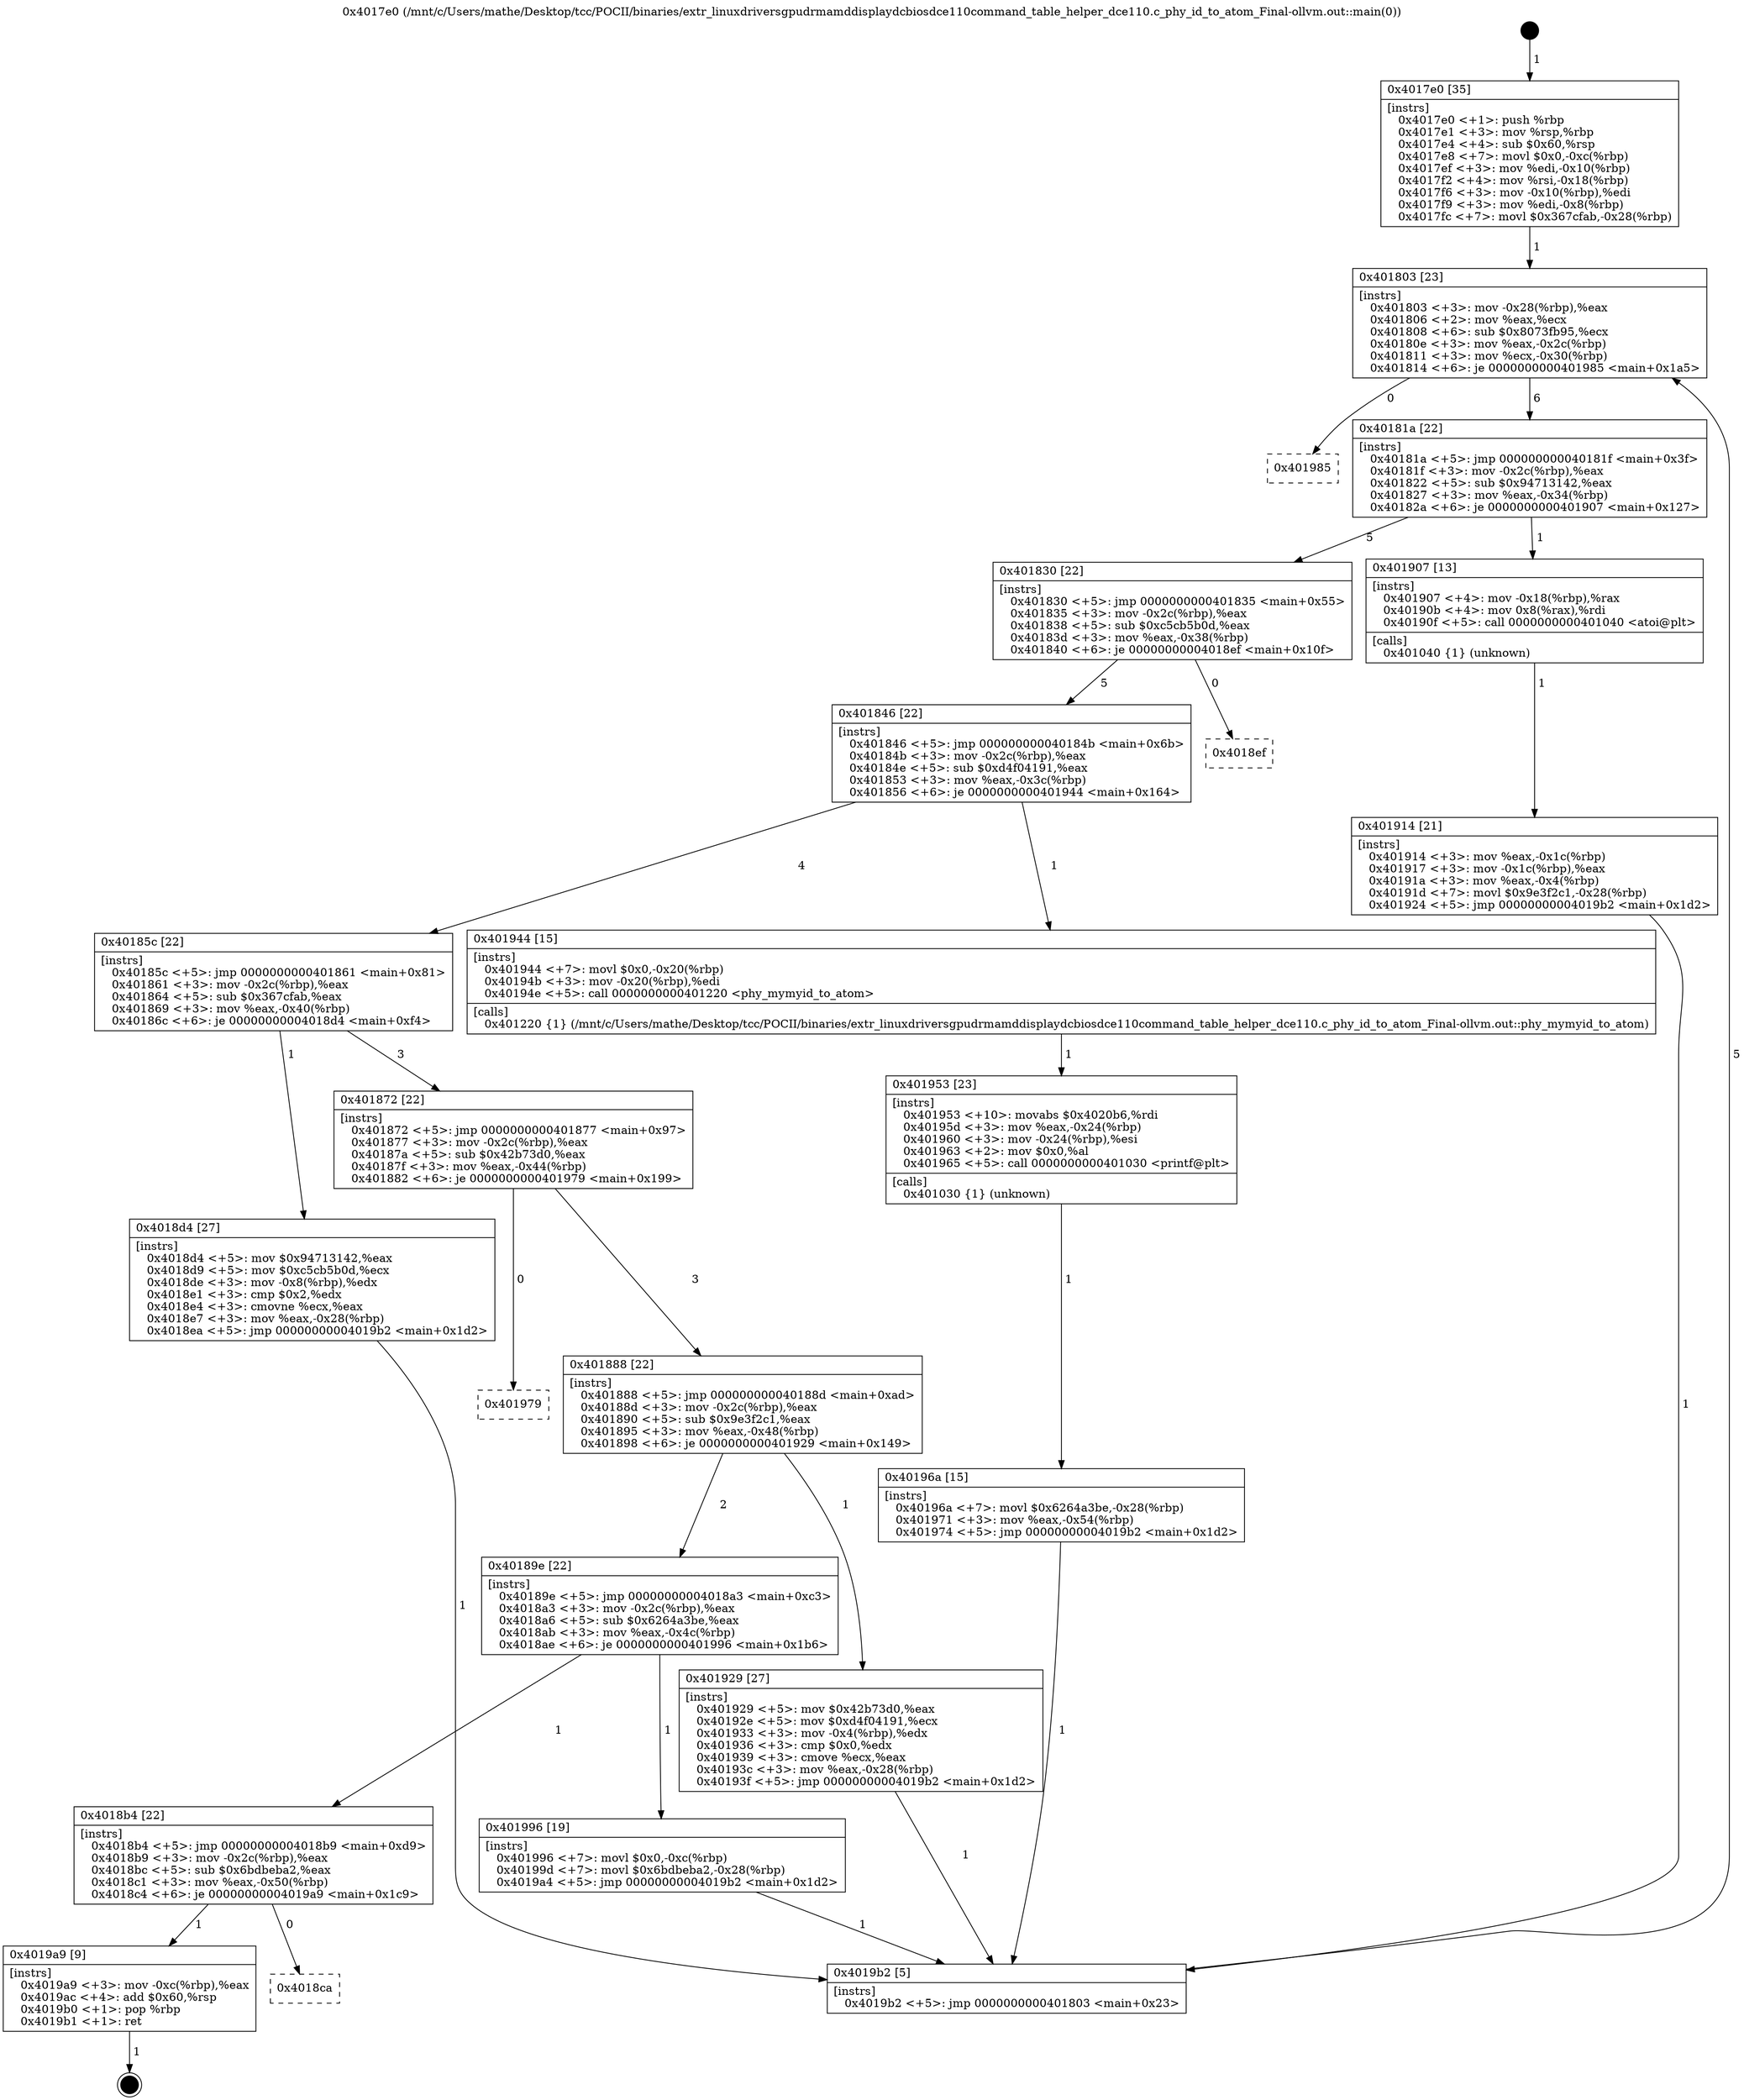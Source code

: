 digraph "0x4017e0" {
  label = "0x4017e0 (/mnt/c/Users/mathe/Desktop/tcc/POCII/binaries/extr_linuxdriversgpudrmamddisplaydcbiosdce110command_table_helper_dce110.c_phy_id_to_atom_Final-ollvm.out::main(0))"
  labelloc = "t"
  node[shape=record]

  Entry [label="",width=0.3,height=0.3,shape=circle,fillcolor=black,style=filled]
  "0x401803" [label="{
     0x401803 [23]\l
     | [instrs]\l
     &nbsp;&nbsp;0x401803 \<+3\>: mov -0x28(%rbp),%eax\l
     &nbsp;&nbsp;0x401806 \<+2\>: mov %eax,%ecx\l
     &nbsp;&nbsp;0x401808 \<+6\>: sub $0x8073fb95,%ecx\l
     &nbsp;&nbsp;0x40180e \<+3\>: mov %eax,-0x2c(%rbp)\l
     &nbsp;&nbsp;0x401811 \<+3\>: mov %ecx,-0x30(%rbp)\l
     &nbsp;&nbsp;0x401814 \<+6\>: je 0000000000401985 \<main+0x1a5\>\l
  }"]
  "0x401985" [label="{
     0x401985\l
  }", style=dashed]
  "0x40181a" [label="{
     0x40181a [22]\l
     | [instrs]\l
     &nbsp;&nbsp;0x40181a \<+5\>: jmp 000000000040181f \<main+0x3f\>\l
     &nbsp;&nbsp;0x40181f \<+3\>: mov -0x2c(%rbp),%eax\l
     &nbsp;&nbsp;0x401822 \<+5\>: sub $0x94713142,%eax\l
     &nbsp;&nbsp;0x401827 \<+3\>: mov %eax,-0x34(%rbp)\l
     &nbsp;&nbsp;0x40182a \<+6\>: je 0000000000401907 \<main+0x127\>\l
  }"]
  Exit [label="",width=0.3,height=0.3,shape=circle,fillcolor=black,style=filled,peripheries=2]
  "0x401907" [label="{
     0x401907 [13]\l
     | [instrs]\l
     &nbsp;&nbsp;0x401907 \<+4\>: mov -0x18(%rbp),%rax\l
     &nbsp;&nbsp;0x40190b \<+4\>: mov 0x8(%rax),%rdi\l
     &nbsp;&nbsp;0x40190f \<+5\>: call 0000000000401040 \<atoi@plt\>\l
     | [calls]\l
     &nbsp;&nbsp;0x401040 \{1\} (unknown)\l
  }"]
  "0x401830" [label="{
     0x401830 [22]\l
     | [instrs]\l
     &nbsp;&nbsp;0x401830 \<+5\>: jmp 0000000000401835 \<main+0x55\>\l
     &nbsp;&nbsp;0x401835 \<+3\>: mov -0x2c(%rbp),%eax\l
     &nbsp;&nbsp;0x401838 \<+5\>: sub $0xc5cb5b0d,%eax\l
     &nbsp;&nbsp;0x40183d \<+3\>: mov %eax,-0x38(%rbp)\l
     &nbsp;&nbsp;0x401840 \<+6\>: je 00000000004018ef \<main+0x10f\>\l
  }"]
  "0x4018ca" [label="{
     0x4018ca\l
  }", style=dashed]
  "0x4018ef" [label="{
     0x4018ef\l
  }", style=dashed]
  "0x401846" [label="{
     0x401846 [22]\l
     | [instrs]\l
     &nbsp;&nbsp;0x401846 \<+5\>: jmp 000000000040184b \<main+0x6b\>\l
     &nbsp;&nbsp;0x40184b \<+3\>: mov -0x2c(%rbp),%eax\l
     &nbsp;&nbsp;0x40184e \<+5\>: sub $0xd4f04191,%eax\l
     &nbsp;&nbsp;0x401853 \<+3\>: mov %eax,-0x3c(%rbp)\l
     &nbsp;&nbsp;0x401856 \<+6\>: je 0000000000401944 \<main+0x164\>\l
  }"]
  "0x4019a9" [label="{
     0x4019a9 [9]\l
     | [instrs]\l
     &nbsp;&nbsp;0x4019a9 \<+3\>: mov -0xc(%rbp),%eax\l
     &nbsp;&nbsp;0x4019ac \<+4\>: add $0x60,%rsp\l
     &nbsp;&nbsp;0x4019b0 \<+1\>: pop %rbp\l
     &nbsp;&nbsp;0x4019b1 \<+1\>: ret\l
  }"]
  "0x401944" [label="{
     0x401944 [15]\l
     | [instrs]\l
     &nbsp;&nbsp;0x401944 \<+7\>: movl $0x0,-0x20(%rbp)\l
     &nbsp;&nbsp;0x40194b \<+3\>: mov -0x20(%rbp),%edi\l
     &nbsp;&nbsp;0x40194e \<+5\>: call 0000000000401220 \<phy_mymyid_to_atom\>\l
     | [calls]\l
     &nbsp;&nbsp;0x401220 \{1\} (/mnt/c/Users/mathe/Desktop/tcc/POCII/binaries/extr_linuxdriversgpudrmamddisplaydcbiosdce110command_table_helper_dce110.c_phy_id_to_atom_Final-ollvm.out::phy_mymyid_to_atom)\l
  }"]
  "0x40185c" [label="{
     0x40185c [22]\l
     | [instrs]\l
     &nbsp;&nbsp;0x40185c \<+5\>: jmp 0000000000401861 \<main+0x81\>\l
     &nbsp;&nbsp;0x401861 \<+3\>: mov -0x2c(%rbp),%eax\l
     &nbsp;&nbsp;0x401864 \<+5\>: sub $0x367cfab,%eax\l
     &nbsp;&nbsp;0x401869 \<+3\>: mov %eax,-0x40(%rbp)\l
     &nbsp;&nbsp;0x40186c \<+6\>: je 00000000004018d4 \<main+0xf4\>\l
  }"]
  "0x4018b4" [label="{
     0x4018b4 [22]\l
     | [instrs]\l
     &nbsp;&nbsp;0x4018b4 \<+5\>: jmp 00000000004018b9 \<main+0xd9\>\l
     &nbsp;&nbsp;0x4018b9 \<+3\>: mov -0x2c(%rbp),%eax\l
     &nbsp;&nbsp;0x4018bc \<+5\>: sub $0x6bdbeba2,%eax\l
     &nbsp;&nbsp;0x4018c1 \<+3\>: mov %eax,-0x50(%rbp)\l
     &nbsp;&nbsp;0x4018c4 \<+6\>: je 00000000004019a9 \<main+0x1c9\>\l
  }"]
  "0x4018d4" [label="{
     0x4018d4 [27]\l
     | [instrs]\l
     &nbsp;&nbsp;0x4018d4 \<+5\>: mov $0x94713142,%eax\l
     &nbsp;&nbsp;0x4018d9 \<+5\>: mov $0xc5cb5b0d,%ecx\l
     &nbsp;&nbsp;0x4018de \<+3\>: mov -0x8(%rbp),%edx\l
     &nbsp;&nbsp;0x4018e1 \<+3\>: cmp $0x2,%edx\l
     &nbsp;&nbsp;0x4018e4 \<+3\>: cmovne %ecx,%eax\l
     &nbsp;&nbsp;0x4018e7 \<+3\>: mov %eax,-0x28(%rbp)\l
     &nbsp;&nbsp;0x4018ea \<+5\>: jmp 00000000004019b2 \<main+0x1d2\>\l
  }"]
  "0x401872" [label="{
     0x401872 [22]\l
     | [instrs]\l
     &nbsp;&nbsp;0x401872 \<+5\>: jmp 0000000000401877 \<main+0x97\>\l
     &nbsp;&nbsp;0x401877 \<+3\>: mov -0x2c(%rbp),%eax\l
     &nbsp;&nbsp;0x40187a \<+5\>: sub $0x42b73d0,%eax\l
     &nbsp;&nbsp;0x40187f \<+3\>: mov %eax,-0x44(%rbp)\l
     &nbsp;&nbsp;0x401882 \<+6\>: je 0000000000401979 \<main+0x199\>\l
  }"]
  "0x4019b2" [label="{
     0x4019b2 [5]\l
     | [instrs]\l
     &nbsp;&nbsp;0x4019b2 \<+5\>: jmp 0000000000401803 \<main+0x23\>\l
  }"]
  "0x4017e0" [label="{
     0x4017e0 [35]\l
     | [instrs]\l
     &nbsp;&nbsp;0x4017e0 \<+1\>: push %rbp\l
     &nbsp;&nbsp;0x4017e1 \<+3\>: mov %rsp,%rbp\l
     &nbsp;&nbsp;0x4017e4 \<+4\>: sub $0x60,%rsp\l
     &nbsp;&nbsp;0x4017e8 \<+7\>: movl $0x0,-0xc(%rbp)\l
     &nbsp;&nbsp;0x4017ef \<+3\>: mov %edi,-0x10(%rbp)\l
     &nbsp;&nbsp;0x4017f2 \<+4\>: mov %rsi,-0x18(%rbp)\l
     &nbsp;&nbsp;0x4017f6 \<+3\>: mov -0x10(%rbp),%edi\l
     &nbsp;&nbsp;0x4017f9 \<+3\>: mov %edi,-0x8(%rbp)\l
     &nbsp;&nbsp;0x4017fc \<+7\>: movl $0x367cfab,-0x28(%rbp)\l
  }"]
  "0x401914" [label="{
     0x401914 [21]\l
     | [instrs]\l
     &nbsp;&nbsp;0x401914 \<+3\>: mov %eax,-0x1c(%rbp)\l
     &nbsp;&nbsp;0x401917 \<+3\>: mov -0x1c(%rbp),%eax\l
     &nbsp;&nbsp;0x40191a \<+3\>: mov %eax,-0x4(%rbp)\l
     &nbsp;&nbsp;0x40191d \<+7\>: movl $0x9e3f2c1,-0x28(%rbp)\l
     &nbsp;&nbsp;0x401924 \<+5\>: jmp 00000000004019b2 \<main+0x1d2\>\l
  }"]
  "0x401996" [label="{
     0x401996 [19]\l
     | [instrs]\l
     &nbsp;&nbsp;0x401996 \<+7\>: movl $0x0,-0xc(%rbp)\l
     &nbsp;&nbsp;0x40199d \<+7\>: movl $0x6bdbeba2,-0x28(%rbp)\l
     &nbsp;&nbsp;0x4019a4 \<+5\>: jmp 00000000004019b2 \<main+0x1d2\>\l
  }"]
  "0x401979" [label="{
     0x401979\l
  }", style=dashed]
  "0x401888" [label="{
     0x401888 [22]\l
     | [instrs]\l
     &nbsp;&nbsp;0x401888 \<+5\>: jmp 000000000040188d \<main+0xad\>\l
     &nbsp;&nbsp;0x40188d \<+3\>: mov -0x2c(%rbp),%eax\l
     &nbsp;&nbsp;0x401890 \<+5\>: sub $0x9e3f2c1,%eax\l
     &nbsp;&nbsp;0x401895 \<+3\>: mov %eax,-0x48(%rbp)\l
     &nbsp;&nbsp;0x401898 \<+6\>: je 0000000000401929 \<main+0x149\>\l
  }"]
  "0x40196a" [label="{
     0x40196a [15]\l
     | [instrs]\l
     &nbsp;&nbsp;0x40196a \<+7\>: movl $0x6264a3be,-0x28(%rbp)\l
     &nbsp;&nbsp;0x401971 \<+3\>: mov %eax,-0x54(%rbp)\l
     &nbsp;&nbsp;0x401974 \<+5\>: jmp 00000000004019b2 \<main+0x1d2\>\l
  }"]
  "0x401929" [label="{
     0x401929 [27]\l
     | [instrs]\l
     &nbsp;&nbsp;0x401929 \<+5\>: mov $0x42b73d0,%eax\l
     &nbsp;&nbsp;0x40192e \<+5\>: mov $0xd4f04191,%ecx\l
     &nbsp;&nbsp;0x401933 \<+3\>: mov -0x4(%rbp),%edx\l
     &nbsp;&nbsp;0x401936 \<+3\>: cmp $0x0,%edx\l
     &nbsp;&nbsp;0x401939 \<+3\>: cmove %ecx,%eax\l
     &nbsp;&nbsp;0x40193c \<+3\>: mov %eax,-0x28(%rbp)\l
     &nbsp;&nbsp;0x40193f \<+5\>: jmp 00000000004019b2 \<main+0x1d2\>\l
  }"]
  "0x40189e" [label="{
     0x40189e [22]\l
     | [instrs]\l
     &nbsp;&nbsp;0x40189e \<+5\>: jmp 00000000004018a3 \<main+0xc3\>\l
     &nbsp;&nbsp;0x4018a3 \<+3\>: mov -0x2c(%rbp),%eax\l
     &nbsp;&nbsp;0x4018a6 \<+5\>: sub $0x6264a3be,%eax\l
     &nbsp;&nbsp;0x4018ab \<+3\>: mov %eax,-0x4c(%rbp)\l
     &nbsp;&nbsp;0x4018ae \<+6\>: je 0000000000401996 \<main+0x1b6\>\l
  }"]
  "0x401953" [label="{
     0x401953 [23]\l
     | [instrs]\l
     &nbsp;&nbsp;0x401953 \<+10\>: movabs $0x4020b6,%rdi\l
     &nbsp;&nbsp;0x40195d \<+3\>: mov %eax,-0x24(%rbp)\l
     &nbsp;&nbsp;0x401960 \<+3\>: mov -0x24(%rbp),%esi\l
     &nbsp;&nbsp;0x401963 \<+2\>: mov $0x0,%al\l
     &nbsp;&nbsp;0x401965 \<+5\>: call 0000000000401030 \<printf@plt\>\l
     | [calls]\l
     &nbsp;&nbsp;0x401030 \{1\} (unknown)\l
  }"]
  Entry -> "0x4017e0" [label=" 1"]
  "0x401803" -> "0x401985" [label=" 0"]
  "0x401803" -> "0x40181a" [label=" 6"]
  "0x4019a9" -> Exit [label=" 1"]
  "0x40181a" -> "0x401907" [label=" 1"]
  "0x40181a" -> "0x401830" [label=" 5"]
  "0x4018b4" -> "0x4018ca" [label=" 0"]
  "0x401830" -> "0x4018ef" [label=" 0"]
  "0x401830" -> "0x401846" [label=" 5"]
  "0x4018b4" -> "0x4019a9" [label=" 1"]
  "0x401846" -> "0x401944" [label=" 1"]
  "0x401846" -> "0x40185c" [label=" 4"]
  "0x401996" -> "0x4019b2" [label=" 1"]
  "0x40185c" -> "0x4018d4" [label=" 1"]
  "0x40185c" -> "0x401872" [label=" 3"]
  "0x4018d4" -> "0x4019b2" [label=" 1"]
  "0x4017e0" -> "0x401803" [label=" 1"]
  "0x4019b2" -> "0x401803" [label=" 5"]
  "0x401907" -> "0x401914" [label=" 1"]
  "0x401914" -> "0x4019b2" [label=" 1"]
  "0x40189e" -> "0x4018b4" [label=" 1"]
  "0x401872" -> "0x401979" [label=" 0"]
  "0x401872" -> "0x401888" [label=" 3"]
  "0x40189e" -> "0x401996" [label=" 1"]
  "0x401888" -> "0x401929" [label=" 1"]
  "0x401888" -> "0x40189e" [label=" 2"]
  "0x401929" -> "0x4019b2" [label=" 1"]
  "0x401944" -> "0x401953" [label=" 1"]
  "0x401953" -> "0x40196a" [label=" 1"]
  "0x40196a" -> "0x4019b2" [label=" 1"]
}
